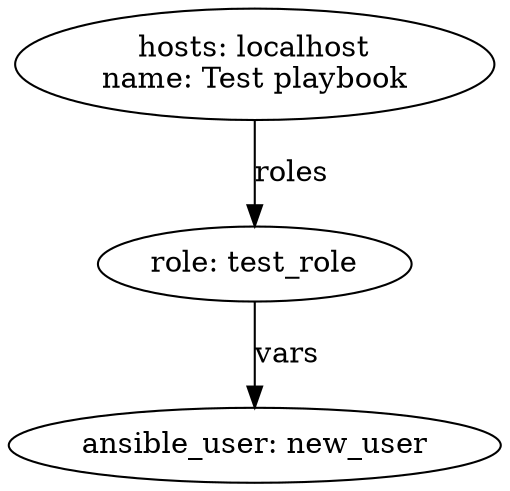 digraph graphname {
2208 [label="ansible_user: new_user\n"];
2207 [label="role: test_role\n"];
2207 -> 2208 [label="vars"];
2206 [label="hosts: localhost\nname: Test playbook\n"];
2206 -> 2207 [label="roles"];
}
